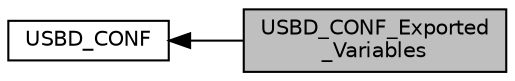 digraph "USBD_CONF_Exported_Variables"
{
  edge [fontname="Helvetica",fontsize="10",labelfontname="Helvetica",labelfontsize="10"];
  node [fontname="Helvetica",fontsize="10",shape=record];
  rankdir=LR;
  Node0 [label="USBD_CONF_Exported\l_Variables",height=0.2,width=0.4,color="black", fillcolor="grey75", style="filled", fontcolor="black"];
  Node1 [label="USBD_CONF",height=0.2,width=0.4,color="black", fillcolor="white", style="filled",URL="$group___u_s_b_d___c_o_n_f.html",tooltip="usb otg low level driver configuration file "];
  Node1->Node0 [shape=plaintext, dir="back", style="solid"];
}
